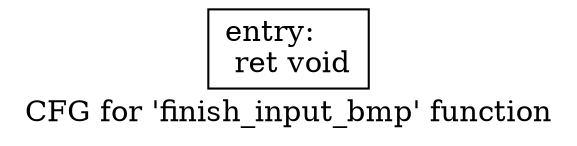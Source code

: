 digraph "CFG for 'finish_input_bmp' function" {
	label="CFG for 'finish_input_bmp' function";

	Node0x4d9c660 [shape=record,label="{entry:\l  ret void\l}"];
}
